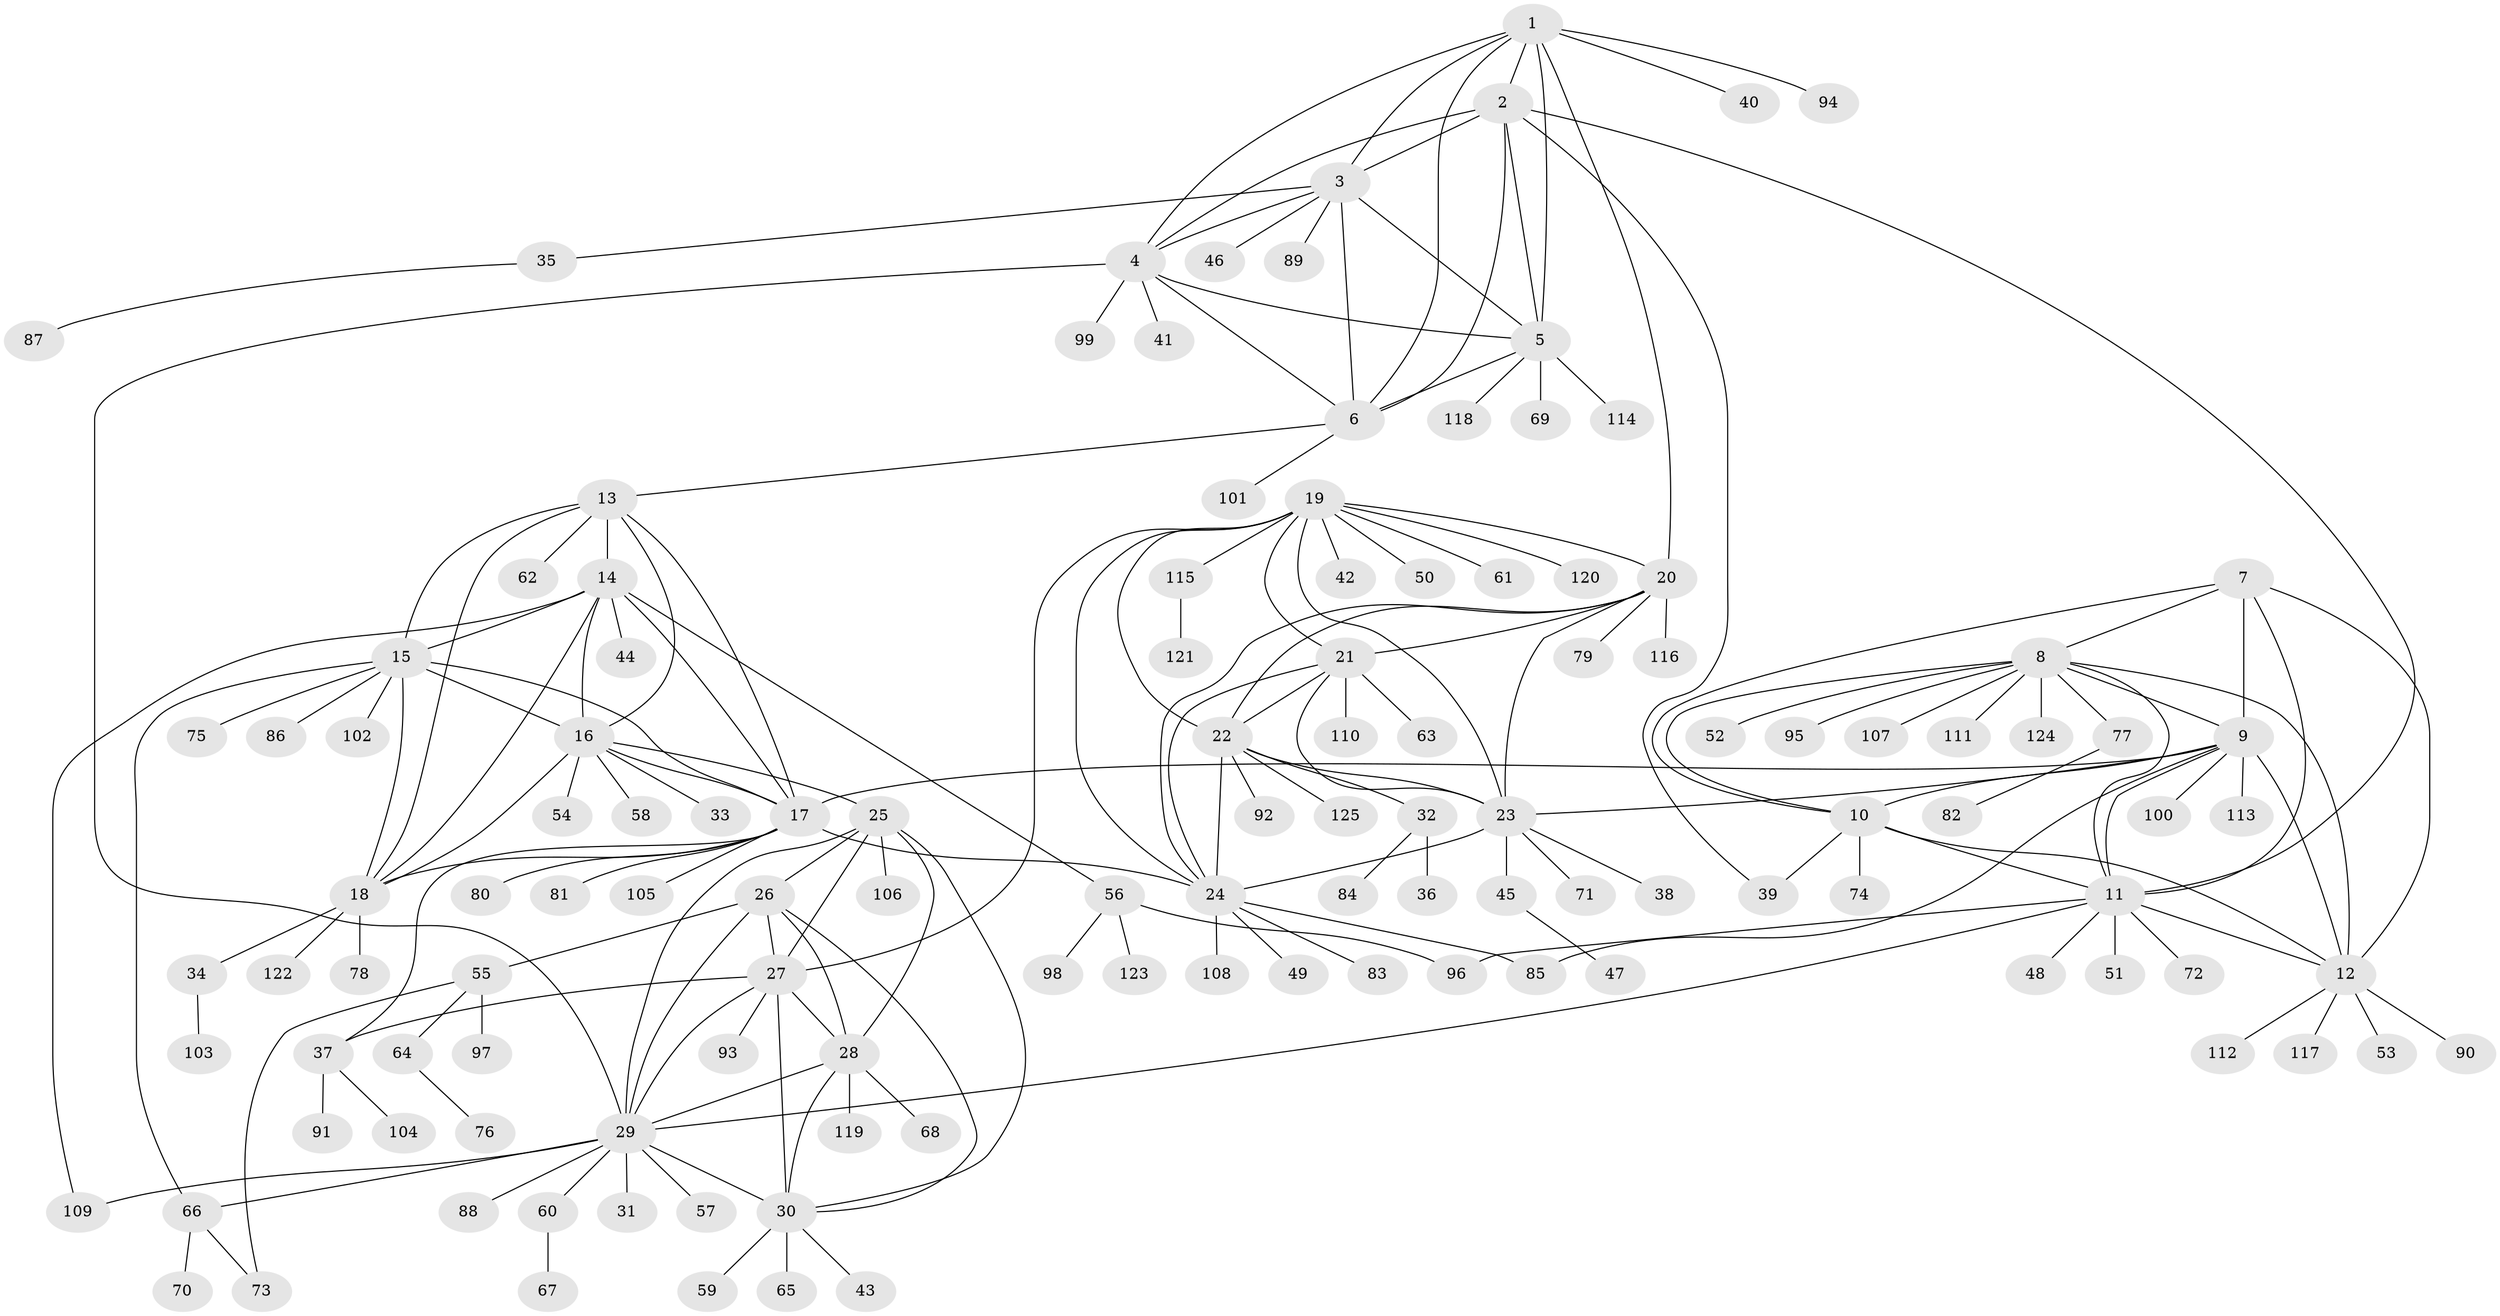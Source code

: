 // Generated by graph-tools (version 1.1) at 2025/16/03/09/25 04:16:10]
// undirected, 125 vertices, 187 edges
graph export_dot {
graph [start="1"]
  node [color=gray90,style=filled];
  1;
  2;
  3;
  4;
  5;
  6;
  7;
  8;
  9;
  10;
  11;
  12;
  13;
  14;
  15;
  16;
  17;
  18;
  19;
  20;
  21;
  22;
  23;
  24;
  25;
  26;
  27;
  28;
  29;
  30;
  31;
  32;
  33;
  34;
  35;
  36;
  37;
  38;
  39;
  40;
  41;
  42;
  43;
  44;
  45;
  46;
  47;
  48;
  49;
  50;
  51;
  52;
  53;
  54;
  55;
  56;
  57;
  58;
  59;
  60;
  61;
  62;
  63;
  64;
  65;
  66;
  67;
  68;
  69;
  70;
  71;
  72;
  73;
  74;
  75;
  76;
  77;
  78;
  79;
  80;
  81;
  82;
  83;
  84;
  85;
  86;
  87;
  88;
  89;
  90;
  91;
  92;
  93;
  94;
  95;
  96;
  97;
  98;
  99;
  100;
  101;
  102;
  103;
  104;
  105;
  106;
  107;
  108;
  109;
  110;
  111;
  112;
  113;
  114;
  115;
  116;
  117;
  118;
  119;
  120;
  121;
  122;
  123;
  124;
  125;
  1 -- 2;
  1 -- 3;
  1 -- 4;
  1 -- 5;
  1 -- 6;
  1 -- 20;
  1 -- 40;
  1 -- 94;
  2 -- 3;
  2 -- 4;
  2 -- 5;
  2 -- 6;
  2 -- 11;
  2 -- 39;
  3 -- 4;
  3 -- 5;
  3 -- 6;
  3 -- 35;
  3 -- 46;
  3 -- 89;
  4 -- 5;
  4 -- 6;
  4 -- 29;
  4 -- 41;
  4 -- 99;
  5 -- 6;
  5 -- 69;
  5 -- 114;
  5 -- 118;
  6 -- 13;
  6 -- 101;
  7 -- 8;
  7 -- 9;
  7 -- 10;
  7 -- 11;
  7 -- 12;
  8 -- 9;
  8 -- 10;
  8 -- 11;
  8 -- 12;
  8 -- 52;
  8 -- 77;
  8 -- 95;
  8 -- 107;
  8 -- 111;
  8 -- 124;
  9 -- 10;
  9 -- 11;
  9 -- 12;
  9 -- 17;
  9 -- 23;
  9 -- 85;
  9 -- 100;
  9 -- 113;
  10 -- 11;
  10 -- 12;
  10 -- 39;
  10 -- 74;
  11 -- 12;
  11 -- 29;
  11 -- 48;
  11 -- 51;
  11 -- 72;
  11 -- 96;
  12 -- 53;
  12 -- 90;
  12 -- 112;
  12 -- 117;
  13 -- 14;
  13 -- 15;
  13 -- 16;
  13 -- 17;
  13 -- 18;
  13 -- 62;
  14 -- 15;
  14 -- 16;
  14 -- 17;
  14 -- 18;
  14 -- 44;
  14 -- 56;
  14 -- 109;
  15 -- 16;
  15 -- 17;
  15 -- 18;
  15 -- 66;
  15 -- 75;
  15 -- 86;
  15 -- 102;
  16 -- 17;
  16 -- 18;
  16 -- 25;
  16 -- 33;
  16 -- 54;
  16 -- 58;
  17 -- 18;
  17 -- 24;
  17 -- 37;
  17 -- 80;
  17 -- 81;
  17 -- 105;
  18 -- 34;
  18 -- 78;
  18 -- 122;
  19 -- 20;
  19 -- 21;
  19 -- 22;
  19 -- 23;
  19 -- 24;
  19 -- 27;
  19 -- 42;
  19 -- 50;
  19 -- 61;
  19 -- 115;
  19 -- 120;
  20 -- 21;
  20 -- 22;
  20 -- 23;
  20 -- 24;
  20 -- 79;
  20 -- 116;
  21 -- 22;
  21 -- 23;
  21 -- 24;
  21 -- 63;
  21 -- 110;
  22 -- 23;
  22 -- 24;
  22 -- 32;
  22 -- 92;
  22 -- 125;
  23 -- 24;
  23 -- 38;
  23 -- 45;
  23 -- 71;
  24 -- 49;
  24 -- 83;
  24 -- 85;
  24 -- 108;
  25 -- 26;
  25 -- 27;
  25 -- 28;
  25 -- 29;
  25 -- 30;
  25 -- 106;
  26 -- 27;
  26 -- 28;
  26 -- 29;
  26 -- 30;
  26 -- 55;
  27 -- 28;
  27 -- 29;
  27 -- 30;
  27 -- 37;
  27 -- 93;
  28 -- 29;
  28 -- 30;
  28 -- 68;
  28 -- 119;
  29 -- 30;
  29 -- 31;
  29 -- 57;
  29 -- 60;
  29 -- 66;
  29 -- 88;
  29 -- 109;
  30 -- 43;
  30 -- 59;
  30 -- 65;
  32 -- 36;
  32 -- 84;
  34 -- 103;
  35 -- 87;
  37 -- 91;
  37 -- 104;
  45 -- 47;
  55 -- 64;
  55 -- 73;
  55 -- 97;
  56 -- 96;
  56 -- 98;
  56 -- 123;
  60 -- 67;
  64 -- 76;
  66 -- 70;
  66 -- 73;
  77 -- 82;
  115 -- 121;
}
